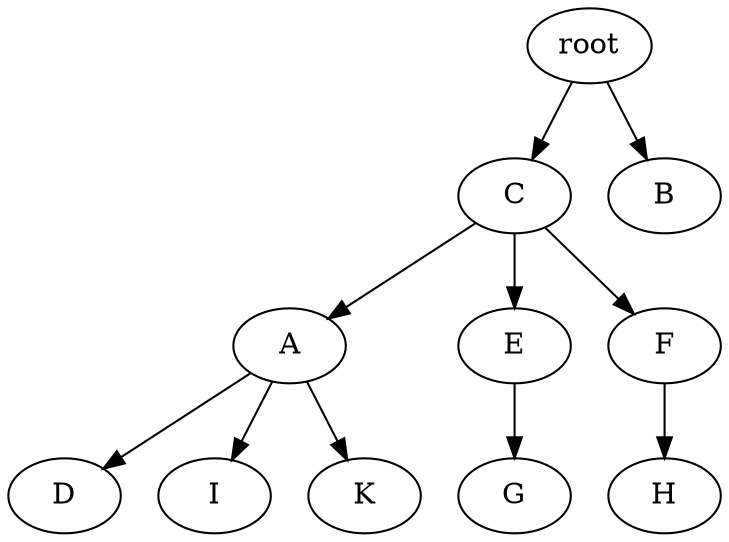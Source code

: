 strict digraph G {
	graph [name=G];
	0	 [label=root];
	2	 [label=C];
	0 -> 2;
	1	 [label=B];
	0 -> 1;
	4	 [label=A];
	9	 [label=D];
	4 -> 9;
	7	 [label=I];
	4 -> 7;
	8	 [label=K];
	4 -> 8;
	12	 [label=G];
	2 -> 4;
	10	 [label=E];
	2 -> 10;
	3	 [label=F];
	2 -> 3;
	10 -> 12;
	6	 [label=H];
	3 -> 6;
}
